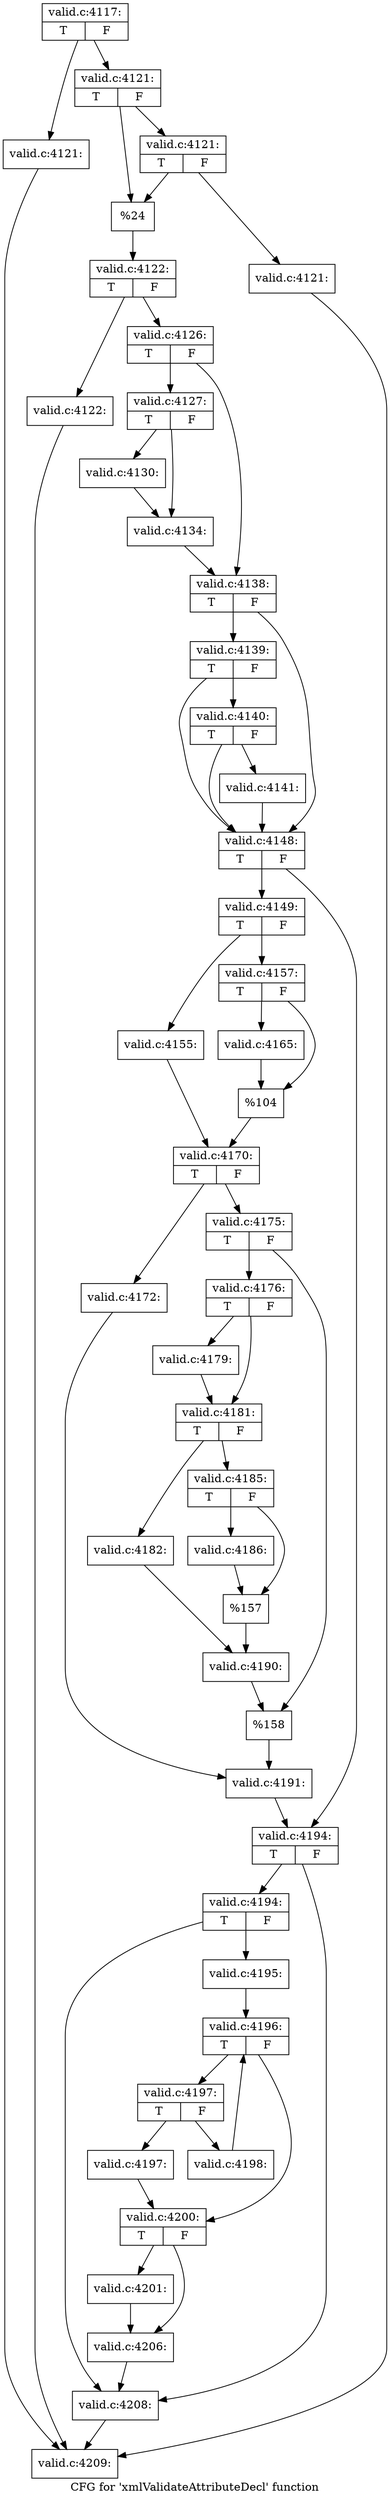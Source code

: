 digraph "CFG for 'xmlValidateAttributeDecl' function" {
	label="CFG for 'xmlValidateAttributeDecl' function";

	Node0x509a010 [shape=record,label="{valid.c:4117:|{<s0>T|<s1>F}}"];
	Node0x509a010 -> Node0x509fe10;
	Node0x509a010 -> Node0x509feb0;
	Node0x509fe10 [shape=record,label="{valid.c:4121:}"];
	Node0x509fe10 -> Node0x4e03840;
	Node0x509feb0 [shape=record,label="{valid.c:4121:|{<s0>T|<s1>F}}"];
	Node0x509feb0 -> Node0x50a0290;
	Node0x509feb0 -> Node0x50a0240;
	Node0x50a0290 [shape=record,label="{valid.c:4121:|{<s0>T|<s1>F}}"];
	Node0x50a0290 -> Node0x50a01f0;
	Node0x50a0290 -> Node0x50a0240;
	Node0x50a01f0 [shape=record,label="{valid.c:4121:}"];
	Node0x50a01f0 -> Node0x4e03840;
	Node0x50a0240 [shape=record,label="{%24}"];
	Node0x50a0240 -> Node0x509fe60;
	Node0x509fe60 [shape=record,label="{valid.c:4122:|{<s0>T|<s1>F}}"];
	Node0x509fe60 -> Node0x50a09a0;
	Node0x509fe60 -> Node0x50a09f0;
	Node0x50a09a0 [shape=record,label="{valid.c:4122:}"];
	Node0x50a09a0 -> Node0x4e03840;
	Node0x50a09f0 [shape=record,label="{valid.c:4126:|{<s0>T|<s1>F}}"];
	Node0x50a09f0 -> Node0x50a0e80;
	Node0x50a09f0 -> Node0x50a0ed0;
	Node0x50a0e80 [shape=record,label="{valid.c:4127:|{<s0>T|<s1>F}}"];
	Node0x50a0e80 -> Node0x50a1940;
	Node0x50a0e80 -> Node0x50a1990;
	Node0x50a1940 [shape=record,label="{valid.c:4130:}"];
	Node0x50a1940 -> Node0x50a1990;
	Node0x50a1990 [shape=record,label="{valid.c:4134:}"];
	Node0x50a1990 -> Node0x50a0ed0;
	Node0x50a0ed0 [shape=record,label="{valid.c:4138:|{<s0>T|<s1>F}}"];
	Node0x50a0ed0 -> Node0x50a2af0;
	Node0x50a0ed0 -> Node0x50a2a20;
	Node0x50a2af0 [shape=record,label="{valid.c:4139:|{<s0>T|<s1>F}}"];
	Node0x50a2af0 -> Node0x50a2a70;
	Node0x50a2af0 -> Node0x50a2a20;
	Node0x50a2a70 [shape=record,label="{valid.c:4140:|{<s0>T|<s1>F}}"];
	Node0x50a2a70 -> Node0x50a29d0;
	Node0x50a2a70 -> Node0x50a2a20;
	Node0x50a29d0 [shape=record,label="{valid.c:4141:}"];
	Node0x50a29d0 -> Node0x50a2a20;
	Node0x50a2a20 [shape=record,label="{valid.c:4148:|{<s0>T|<s1>F}}"];
	Node0x50a2a20 -> Node0x50a4770;
	Node0x50a2a20 -> Node0x50a47c0;
	Node0x50a4770 [shape=record,label="{valid.c:4149:|{<s0>T|<s1>F}}"];
	Node0x50a4770 -> Node0x50a56c0;
	Node0x50a4770 -> Node0x50a5760;
	Node0x50a56c0 [shape=record,label="{valid.c:4155:}"];
	Node0x50a56c0 -> Node0x50a5710;
	Node0x50a5760 [shape=record,label="{valid.c:4157:|{<s0>T|<s1>F}}"];
	Node0x50a5760 -> Node0x50a6310;
	Node0x50a5760 -> Node0x50a6360;
	Node0x50a6310 [shape=record,label="{valid.c:4165:}"];
	Node0x50a6310 -> Node0x50a6360;
	Node0x50a6360 [shape=record,label="{%104}"];
	Node0x50a6360 -> Node0x50a5710;
	Node0x50a5710 [shape=record,label="{valid.c:4170:|{<s0>T|<s1>F}}"];
	Node0x50a5710 -> Node0x50a7500;
	Node0x50a5710 -> Node0x50a7e50;
	Node0x50a7500 [shape=record,label="{valid.c:4172:}"];
	Node0x50a7500 -> Node0x50a7e00;
	Node0x50a7e50 [shape=record,label="{valid.c:4175:|{<s0>T|<s1>F}}"];
	Node0x50a7e50 -> Node0x4fae910;
	Node0x50a7e50 -> Node0x50a7320;
	Node0x4fae910 [shape=record,label="{valid.c:4176:|{<s0>T|<s1>F}}"];
	Node0x4fae910 -> Node0x4f56550;
	Node0x4fae910 -> Node0x4f565a0;
	Node0x4f56550 [shape=record,label="{valid.c:4179:}"];
	Node0x4f56550 -> Node0x4f565a0;
	Node0x4f565a0 [shape=record,label="{valid.c:4181:|{<s0>T|<s1>F}}"];
	Node0x4f565a0 -> Node0x4f56cb0;
	Node0x4f565a0 -> Node0x4f56d50;
	Node0x4f56cb0 [shape=record,label="{valid.c:4182:}"];
	Node0x4f56cb0 -> Node0x4f56d00;
	Node0x4f56d50 [shape=record,label="{valid.c:4185:|{<s0>T|<s1>F}}"];
	Node0x4f56d50 -> Node0x50aca20;
	Node0x4f56d50 -> Node0x50aca70;
	Node0x50aca20 [shape=record,label="{valid.c:4186:}"];
	Node0x50aca20 -> Node0x50aca70;
	Node0x50aca70 [shape=record,label="{%157}"];
	Node0x50aca70 -> Node0x4f56d00;
	Node0x4f56d00 [shape=record,label="{valid.c:4190:}"];
	Node0x4f56d00 -> Node0x50a7320;
	Node0x50a7320 [shape=record,label="{%158}"];
	Node0x50a7320 -> Node0x50a7e00;
	Node0x50a7e00 [shape=record,label="{valid.c:4191:}"];
	Node0x50a7e00 -> Node0x50a47c0;
	Node0x50a47c0 [shape=record,label="{valid.c:4194:|{<s0>T|<s1>F}}"];
	Node0x50a47c0 -> Node0x50adcb0;
	Node0x50a47c0 -> Node0x50adc60;
	Node0x50adcb0 [shape=record,label="{valid.c:4194:|{<s0>T|<s1>F}}"];
	Node0x50adcb0 -> Node0x4ea47c0;
	Node0x50adcb0 -> Node0x50adc60;
	Node0x4ea47c0 [shape=record,label="{valid.c:4195:}"];
	Node0x4ea47c0 -> Node0x50ae940;
	Node0x50ae940 [shape=record,label="{valid.c:4196:|{<s0>T|<s1>F}}"];
	Node0x50ae940 -> Node0x50aed30;
	Node0x50ae940 -> Node0x50aeb60;
	Node0x50aed30 [shape=record,label="{valid.c:4197:|{<s0>T|<s1>F}}"];
	Node0x50aed30 -> Node0x50aeef0;
	Node0x50aed30 -> Node0x50aef40;
	Node0x50aeef0 [shape=record,label="{valid.c:4197:}"];
	Node0x50aeef0 -> Node0x50aeb60;
	Node0x50aef40 [shape=record,label="{valid.c:4198:}"];
	Node0x50aef40 -> Node0x50ae940;
	Node0x50aeb60 [shape=record,label="{valid.c:4200:|{<s0>T|<s1>F}}"];
	Node0x50aeb60 -> Node0x50af8d0;
	Node0x50aeb60 -> Node0x50af920;
	Node0x50af8d0 [shape=record,label="{valid.c:4201:}"];
	Node0x50af8d0 -> Node0x50af920;
	Node0x50af920 [shape=record,label="{valid.c:4206:}"];
	Node0x50af920 -> Node0x50adc60;
	Node0x50adc60 [shape=record,label="{valid.c:4208:}"];
	Node0x50adc60 -> Node0x4e03840;
	Node0x4e03840 [shape=record,label="{valid.c:4209:}"];
}
